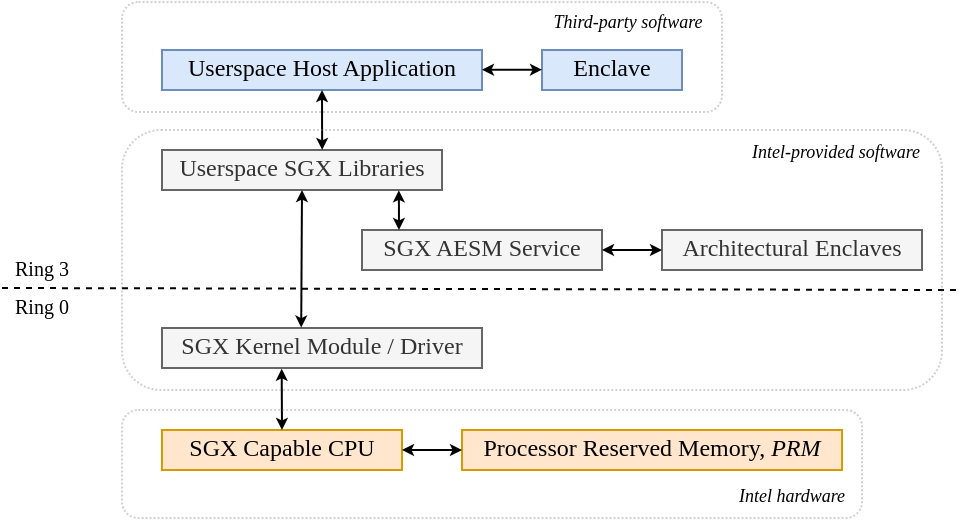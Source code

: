 <mxfile version="13.0.3" type="device"><diagram id="2dVVZx3ZFr2g5mV-Llh3" name="Page-1"><mxGraphModel dx="689" dy="422" grid="1" gridSize="10" guides="1" tooltips="1" connect="1" arrows="1" fold="1" page="1" pageScale="1" pageWidth="827" pageHeight="1169" math="0" shadow="0"><root><mxCell id="0"/><mxCell id="1" parent="0"/><mxCell id="qI_fjkWLwpEULRHIB2p2-1" value="" style="endArrow=none;dashed=1;html=1;exitX=0;exitY=0;exitDx=0;exitDy=0;" edge="1" parent="1" source="qI_fjkWLwpEULRHIB2p2-21"><mxGeometry width="50" height="50" relative="1" as="geometry"><mxPoint x="120" y="200" as="sourcePoint"/><mxPoint x="640" y="200" as="targetPoint"/></mxGeometry></mxCell><mxCell id="qI_fjkWLwpEULRHIB2p2-3" value="SGX Kernel Module / Driver" style="rounded=0;whiteSpace=wrap;html=1;fillColor=#f5f5f5;fontFamily=Linux Libertine O;spacingBottom=2;strokeColor=#666666;fontColor=#333333;" vertex="1" parent="1"><mxGeometry x="240" y="219" width="160" height="20" as="geometry"/></mxCell><mxCell id="qI_fjkWLwpEULRHIB2p2-4" value="SGX Capable CPU" style="rounded=0;whiteSpace=wrap;html=1;fillColor=#ffe6cc;fontFamily=Linux Libertine O;spacingBottom=2;strokeColor=#d79b00;" vertex="1" parent="1"><mxGeometry x="240" y="270" width="120" height="20" as="geometry"/></mxCell><mxCell id="qI_fjkWLwpEULRHIB2p2-6" value="Processor Reserved Memory, &lt;i&gt;PRM&lt;/i&gt;" style="rounded=0;whiteSpace=wrap;html=1;fillColor=#ffe6cc;fontFamily=Linux Libertine O;spacingBottom=2;strokeColor=#d79b00;" vertex="1" parent="1"><mxGeometry x="390" y="270" width="190" height="20" as="geometry"/></mxCell><mxCell id="qI_fjkWLwpEULRHIB2p2-7" value="Userspace SGX Libraries" style="rounded=0;whiteSpace=wrap;html=1;fillColor=#f5f5f5;fontFamily=Linux Libertine O;spacingBottom=2;strokeColor=#666666;fontColor=#333333;" vertex="1" parent="1"><mxGeometry x="240" y="130" width="140" height="20" as="geometry"/></mxCell><mxCell id="qI_fjkWLwpEULRHIB2p2-8" value="Userspace Host Application" style="rounded=0;whiteSpace=wrap;html=1;fillColor=#dae8fc;fontFamily=Linux Libertine O;spacingBottom=2;strokeColor=#6c8ebf;" vertex="1" parent="1"><mxGeometry x="240" y="80" width="160" height="20" as="geometry"/></mxCell><mxCell id="qI_fjkWLwpEULRHIB2p2-9" value="SGX AESM Service" style="rounded=0;whiteSpace=wrap;html=1;fillColor=#f5f5f5;fontFamily=Linux Libertine O;spacingBottom=2;strokeColor=#666666;fontColor=#333333;" vertex="1" parent="1"><mxGeometry x="340" y="170" width="120" height="20" as="geometry"/></mxCell><mxCell id="qI_fjkWLwpEULRHIB2p2-10" value="Architectural Enclaves" style="rounded=0;whiteSpace=wrap;html=1;fillColor=#f5f5f5;fontFamily=Linux Libertine O;spacingBottom=2;strokeColor=#666666;fontColor=#333333;" vertex="1" parent="1"><mxGeometry x="490" y="170" width="130" height="20" as="geometry"/></mxCell><mxCell id="qI_fjkWLwpEULRHIB2p2-11" value="Enclave" style="rounded=0;whiteSpace=wrap;html=1;fillColor=#dae8fc;fontFamily=Linux Libertine O;spacingBottom=2;strokeColor=#6c8ebf;" vertex="1" parent="1"><mxGeometry x="430" y="80" width="70" height="20" as="geometry"/></mxCell><mxCell id="qI_fjkWLwpEULRHIB2p2-12" value="" style="endArrow=classic;startArrow=classic;html=1;fontFamily=Linux Libertine O;entryX=0.846;entryY=1.009;entryDx=0;entryDy=0;entryPerimeter=0;exitX=0.154;exitY=0;exitDx=0;exitDy=0;exitPerimeter=0;endSize=3;startSize=3;" edge="1" parent="1" source="qI_fjkWLwpEULRHIB2p2-9" target="qI_fjkWLwpEULRHIB2p2-7"><mxGeometry width="50" height="50" relative="1" as="geometry"><mxPoint x="450" y="240" as="sourcePoint"/><mxPoint x="500" y="190" as="targetPoint"/></mxGeometry></mxCell><mxCell id="qI_fjkWLwpEULRHIB2p2-13" value="" style="endArrow=classic;startArrow=classic;html=1;fontFamily=Linux Libertine O;entryX=0;entryY=0.5;entryDx=0;entryDy=0;exitX=1;exitY=0.5;exitDx=0;exitDy=0;endSize=3;startSize=3;" edge="1" parent="1" source="qI_fjkWLwpEULRHIB2p2-9" target="qI_fjkWLwpEULRHIB2p2-10"><mxGeometry width="50" height="50" relative="1" as="geometry"><mxPoint x="368.48" y="160" as="sourcePoint"/><mxPoint x="368.44" y="140.27" as="targetPoint"/></mxGeometry></mxCell><mxCell id="qI_fjkWLwpEULRHIB2p2-14" value="" style="endArrow=classic;startArrow=classic;html=1;fontFamily=Linux Libertine O;entryX=0.5;entryY=1;entryDx=0;entryDy=0;exitX=0.435;exitY=-0.012;exitDx=0;exitDy=0;endSize=3;startSize=3;exitPerimeter=0;" edge="1" parent="1" source="qI_fjkWLwpEULRHIB2p2-3" target="qI_fjkWLwpEULRHIB2p2-7"><mxGeometry width="50" height="50" relative="1" as="geometry"><mxPoint x="470" y="175" as="sourcePoint"/><mxPoint x="500" y="175" as="targetPoint"/></mxGeometry></mxCell><mxCell id="qI_fjkWLwpEULRHIB2p2-15" value="" style="endArrow=classic;startArrow=classic;html=1;fontFamily=Linux Libertine O;entryX=0.5;entryY=1;entryDx=0;entryDy=0;exitX=0.572;exitY=-0.003;exitDx=0;exitDy=0;exitPerimeter=0;endSize=3;startSize=3;" edge="1" parent="1" source="qI_fjkWLwpEULRHIB2p2-7" target="qI_fjkWLwpEULRHIB2p2-8"><mxGeometry width="50" height="50" relative="1" as="geometry"><mxPoint x="368.48" y="160" as="sourcePoint"/><mxPoint x="368.44" y="140.27" as="targetPoint"/></mxGeometry></mxCell><mxCell id="qI_fjkWLwpEULRHIB2p2-16" value="" style="endArrow=classic;startArrow=classic;html=1;fontFamily=Linux Libertine O;entryX=0.5;entryY=0;entryDx=0;entryDy=0;exitX=0.374;exitY=1.02;exitDx=0;exitDy=0;exitPerimeter=0;endSize=3;startSize=3;" edge="1" parent="1" source="qI_fjkWLwpEULRHIB2p2-3" target="qI_fjkWLwpEULRHIB2p2-4"><mxGeometry width="50" height="50" relative="1" as="geometry"><mxPoint x="290" y="160" as="sourcePoint"/><mxPoint x="340" y="110" as="targetPoint"/></mxGeometry></mxCell><mxCell id="qI_fjkWLwpEULRHIB2p2-17" value="" style="endArrow=classic;startArrow=classic;html=1;fontFamily=Linux Libertine O;exitX=1;exitY=0.5;exitDx=0;exitDy=0;entryX=0;entryY=0.5;entryDx=0;entryDy=0;endSize=3;startSize=3;" edge="1" parent="1" source="qI_fjkWLwpEULRHIB2p2-4" target="qI_fjkWLwpEULRHIB2p2-6"><mxGeometry width="50" height="50" relative="1" as="geometry"><mxPoint x="400" y="250" as="sourcePoint"/><mxPoint x="450" y="200" as="targetPoint"/></mxGeometry></mxCell><mxCell id="qI_fjkWLwpEULRHIB2p2-18" value="" style="endArrow=classic;startArrow=classic;html=1;fontFamily=Linux Libertine O;entryX=0;entryY=0.5;entryDx=0;entryDy=0;exitX=1;exitY=0.5;exitDx=0;exitDy=0;endSize=3;startSize=3;" edge="1" parent="1"><mxGeometry width="50" height="50" relative="1" as="geometry"><mxPoint x="400" y="89.83" as="sourcePoint"/><mxPoint x="430" y="89.83" as="targetPoint"/></mxGeometry></mxCell><mxCell id="qI_fjkWLwpEULRHIB2p2-20" value="Ring 3" style="text;html=1;strokeColor=none;fillColor=none;align=center;verticalAlign=middle;whiteSpace=wrap;rounded=0;fontFamily=Linux Libertine O;spacingBottom=2;fontSize=10;" vertex="1" parent="1"><mxGeometry x="160" y="180" width="40" height="20" as="geometry"/></mxCell><mxCell id="qI_fjkWLwpEULRHIB2p2-21" value="Ring 0" style="text;html=1;strokeColor=none;fillColor=none;align=center;verticalAlign=middle;whiteSpace=wrap;rounded=0;fontFamily=Linux Libertine O;spacingBottom=2;fontSize=10;" vertex="1" parent="1"><mxGeometry x="160" y="199" width="40" height="20" as="geometry"/></mxCell><mxCell id="qI_fjkWLwpEULRHIB2p2-22" value="" style="rounded=1;whiteSpace=wrap;html=1;fillColor=none;fontFamily=Linux Libertine O;fontSize=10;strokeColor=#666666;fontColor=#333333;glass=0;opacity=30;dashed=1;dashPattern=1 1;" vertex="1" parent="1"><mxGeometry x="220" y="120" width="410" height="130" as="geometry"/></mxCell><mxCell id="qI_fjkWLwpEULRHIB2p2-23" value="Intel-provided software" style="text;html=1;strokeColor=none;fillColor=none;align=center;verticalAlign=middle;whiteSpace=wrap;rounded=0;glass=0;dashed=1;dashPattern=1 1;fontFamily=Linux Libertine O;fontSize=9;opacity=30;fontStyle=2" vertex="1" parent="1"><mxGeometry x="522" y="121" width="110" height="20" as="geometry"/></mxCell><mxCell id="qI_fjkWLwpEULRHIB2p2-24" value="Third-party software" style="text;html=1;strokeColor=none;fillColor=none;align=center;verticalAlign=middle;whiteSpace=wrap;rounded=0;glass=0;dashed=1;dashPattern=1 1;fontFamily=Linux Libertine O;fontSize=9;opacity=30;fontStyle=2" vertex="1" parent="1"><mxGeometry x="418" y="56" width="110" height="20" as="geometry"/></mxCell><mxCell id="qI_fjkWLwpEULRHIB2p2-25" value="" style="rounded=1;whiteSpace=wrap;html=1;fillColor=none;fontFamily=Linux Libertine O;fontSize=10;strokeColor=#666666;fontColor=#333333;glass=0;opacity=30;dashed=1;dashPattern=1 1;" vertex="1" parent="1"><mxGeometry x="220" y="56" width="300" height="55" as="geometry"/></mxCell><mxCell id="qI_fjkWLwpEULRHIB2p2-26" value="" style="rounded=1;whiteSpace=wrap;html=1;fillColor=none;fontFamily=Linux Libertine O;fontSize=10;strokeColor=#666666;fontColor=#333333;glass=0;opacity=30;dashed=1;dashPattern=1 1;" vertex="1" parent="1"><mxGeometry x="220" y="260" width="370" height="54" as="geometry"/></mxCell><mxCell id="qI_fjkWLwpEULRHIB2p2-27" value="Intel hardware" style="text;html=1;strokeColor=none;fillColor=none;align=center;verticalAlign=middle;whiteSpace=wrap;rounded=0;glass=0;dashed=1;dashPattern=1 1;fontFamily=Linux Libertine O;fontSize=9;opacity=30;fontStyle=2" vertex="1" parent="1"><mxGeometry x="500" y="293" width="110" height="20" as="geometry"/></mxCell></root></mxGraphModel></diagram></mxfile>